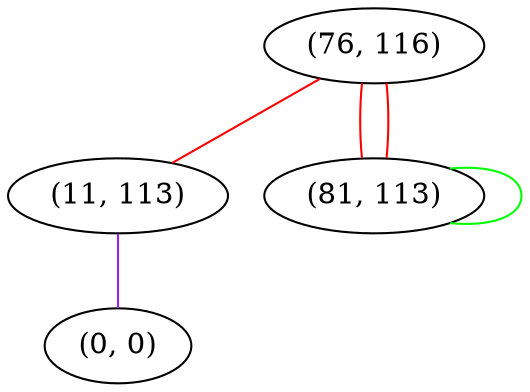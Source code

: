 graph "" {
"(76, 116)";
"(11, 113)";
"(81, 113)";
"(0, 0)";
"(76, 116)" -- "(11, 113)"  [color=red, key=0, weight=1];
"(76, 116)" -- "(81, 113)"  [color=red, key=0, weight=1];
"(76, 116)" -- "(81, 113)"  [color=red, key=1, weight=1];
"(11, 113)" -- "(0, 0)"  [color=purple, key=0, weight=4];
"(81, 113)" -- "(81, 113)"  [color=green, key=0, weight=2];
}
